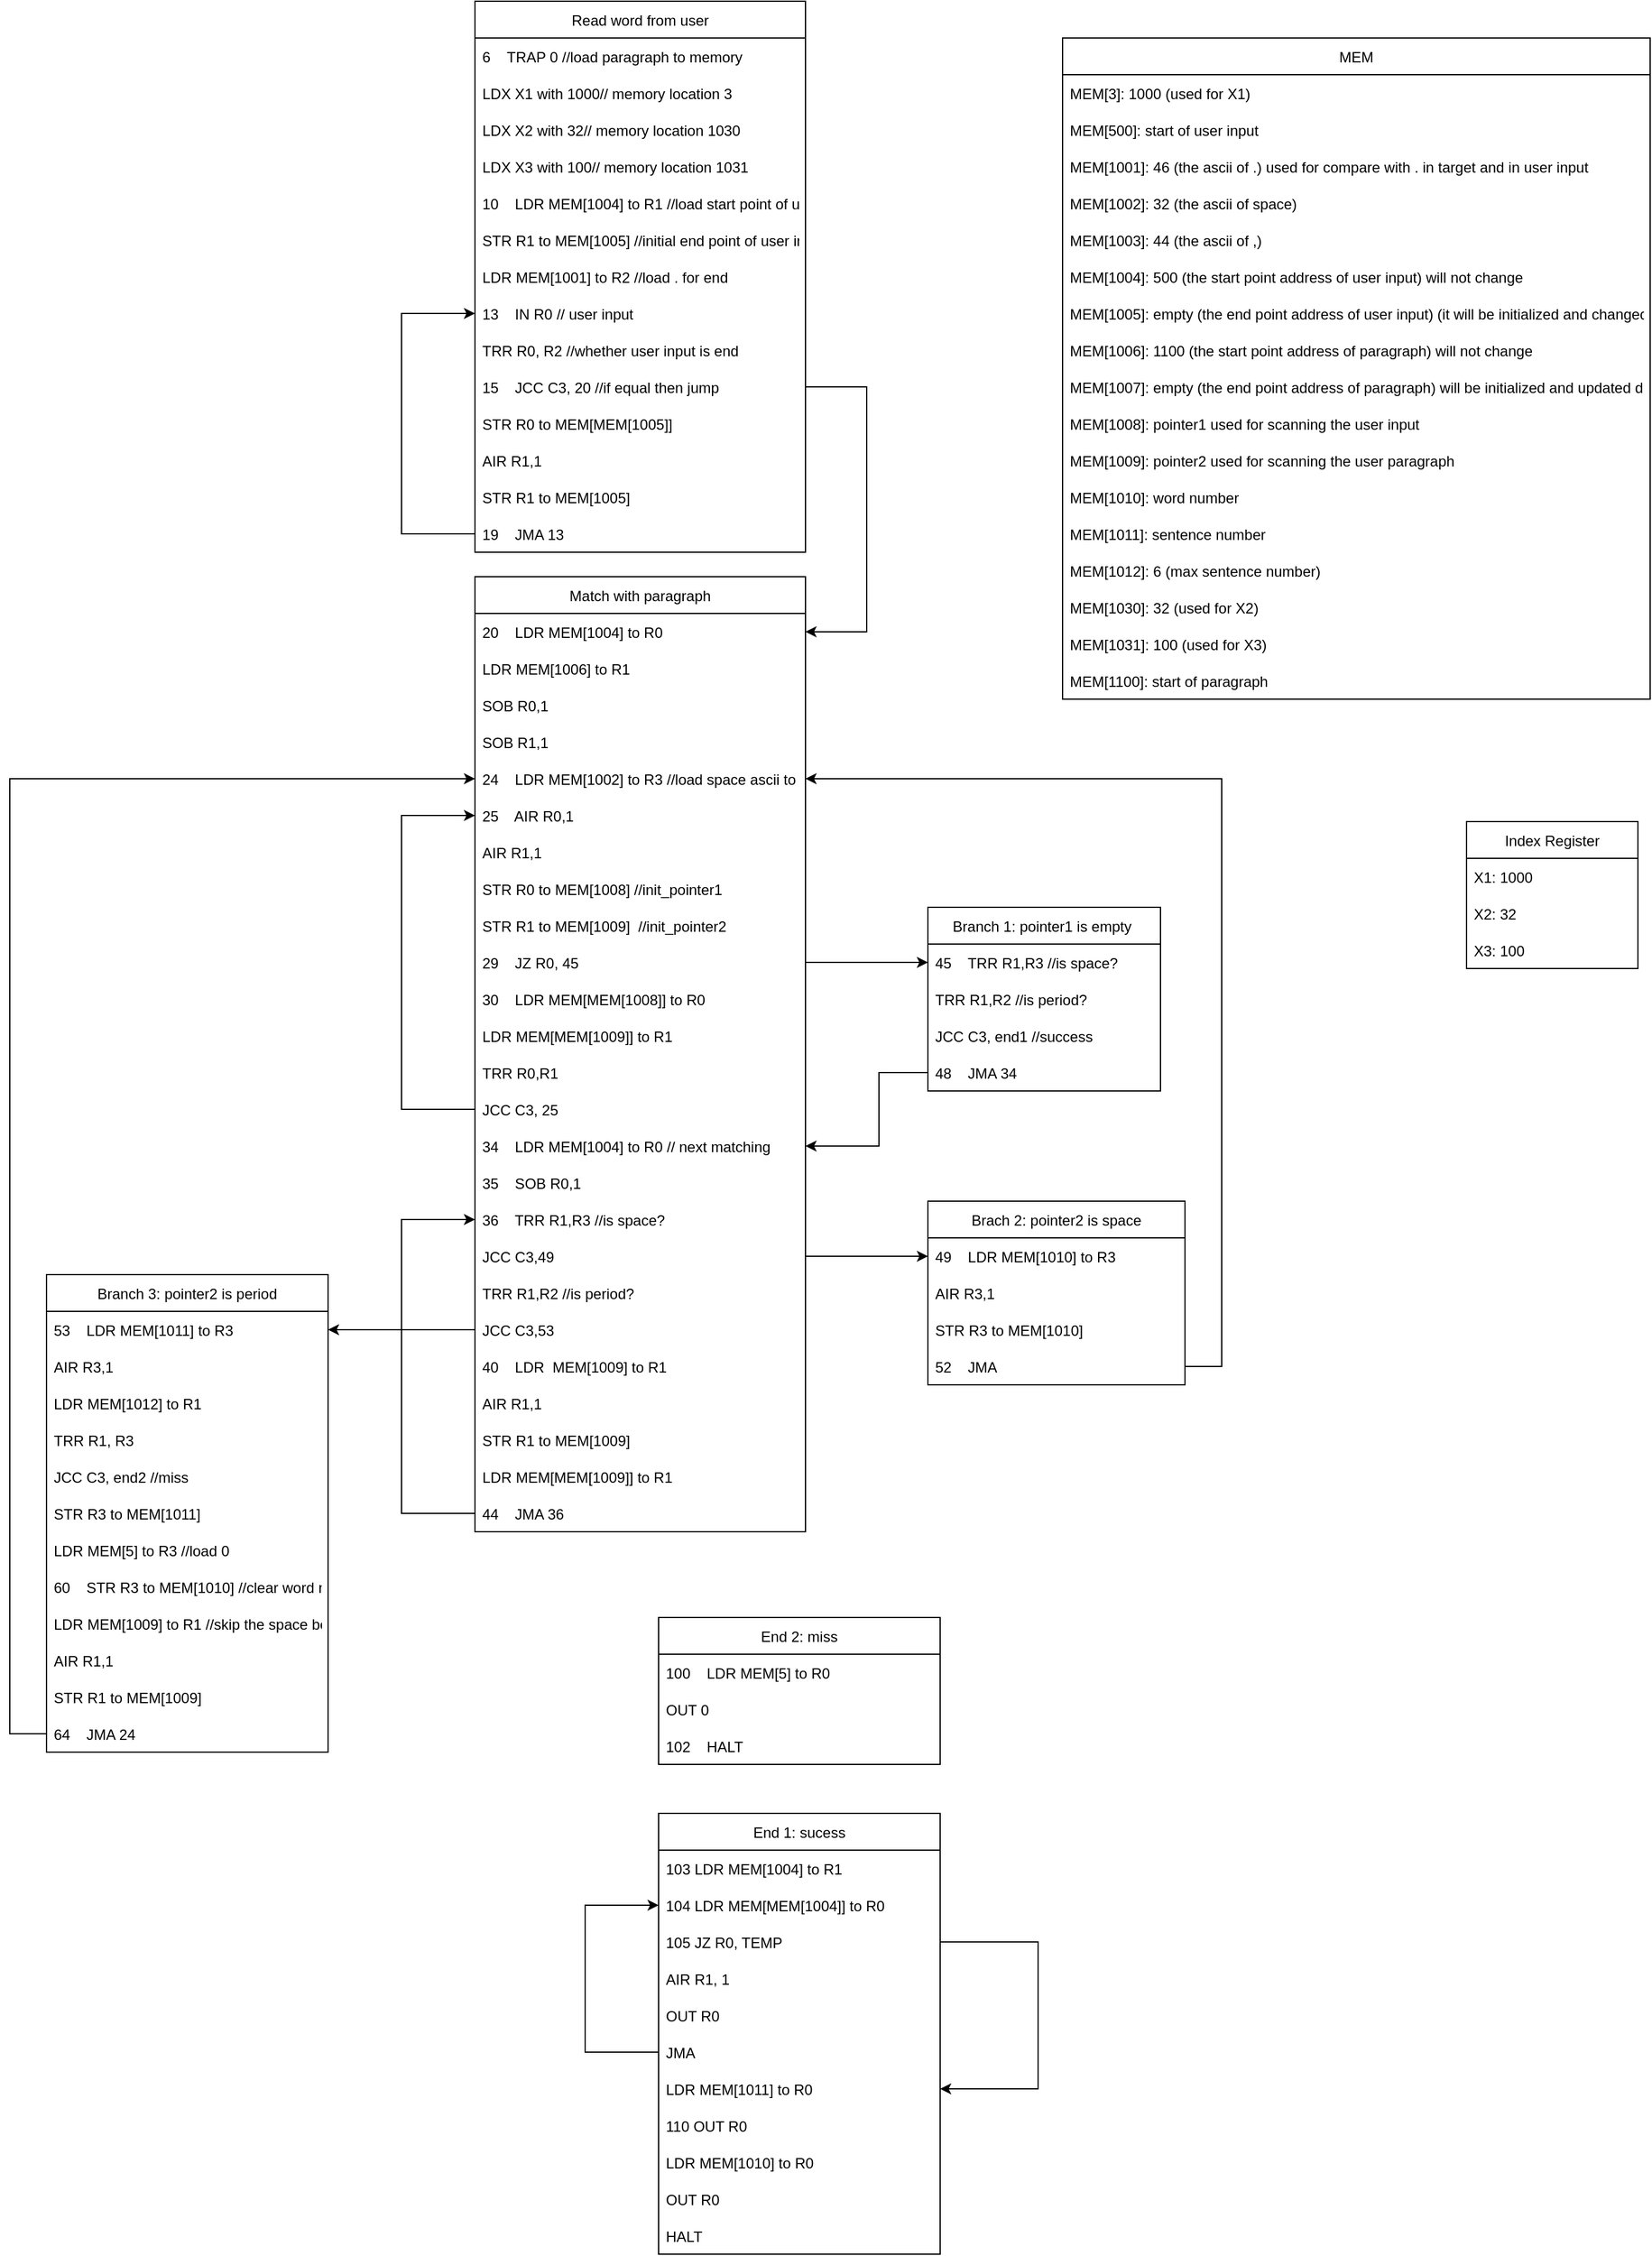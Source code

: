 <mxfile version="15.9.4" type="device"><diagram id="fcw4MNNqvF5_QkF8wBqy" name="Page-1"><mxGraphModel dx="1936" dy="727" grid="1" gridSize="10" guides="1" tooltips="1" connect="1" arrows="1" fold="1" page="1" pageScale="1" pageWidth="827" pageHeight="1169" math="0" shadow="0"><root><mxCell id="0"/><mxCell id="1" parent="0"/><mxCell id="px7CE0rQKpMUuEkHmhem-2" value="Read word from user" style="swimlane;fontStyle=0;childLayout=stackLayout;horizontal=1;startSize=30;horizontalStack=0;resizeParent=1;resizeParentMax=0;resizeLast=0;collapsible=1;marginBottom=0;" vertex="1" parent="1"><mxGeometry x="110" y="20" width="270" height="450" as="geometry"/></mxCell><mxCell id="px7CE0rQKpMUuEkHmhem-29" value="6    TRAP 0 //load paragraph to memory" style="text;strokeColor=none;fillColor=none;align=left;verticalAlign=middle;spacingLeft=4;spacingRight=4;overflow=hidden;points=[[0,0.5],[1,0.5]];portConstraint=eastwest;rotatable=0;" vertex="1" parent="px7CE0rQKpMUuEkHmhem-2"><mxGeometry y="30" width="270" height="30" as="geometry"/></mxCell><mxCell id="px7CE0rQKpMUuEkHmhem-28" value="LDX X1 with 1000// memory location 3" style="text;strokeColor=none;fillColor=none;align=left;verticalAlign=middle;spacingLeft=4;spacingRight=4;overflow=hidden;points=[[0,0.5],[1,0.5]];portConstraint=eastwest;rotatable=0;" vertex="1" parent="px7CE0rQKpMUuEkHmhem-2"><mxGeometry y="60" width="270" height="30" as="geometry"/></mxCell><mxCell id="px7CE0rQKpMUuEkHmhem-117" value="LDX X2 with 32// memory location 1030" style="text;strokeColor=none;fillColor=none;align=left;verticalAlign=middle;spacingLeft=4;spacingRight=4;overflow=hidden;points=[[0,0.5],[1,0.5]];portConstraint=eastwest;rotatable=0;" vertex="1" parent="px7CE0rQKpMUuEkHmhem-2"><mxGeometry y="90" width="270" height="30" as="geometry"/></mxCell><mxCell id="px7CE0rQKpMUuEkHmhem-118" value="LDX X3 with 100// memory location 1031" style="text;strokeColor=none;fillColor=none;align=left;verticalAlign=middle;spacingLeft=4;spacingRight=4;overflow=hidden;points=[[0,0.5],[1,0.5]];portConstraint=eastwest;rotatable=0;" vertex="1" parent="px7CE0rQKpMUuEkHmhem-2"><mxGeometry y="120" width="270" height="30" as="geometry"/></mxCell><mxCell id="px7CE0rQKpMUuEkHmhem-4" value="10    LDR MEM[1004] to R1 //load start point of user input " style="text;strokeColor=none;fillColor=none;align=left;verticalAlign=middle;spacingLeft=4;spacingRight=4;overflow=hidden;points=[[0,0.5],[1,0.5]];portConstraint=eastwest;rotatable=0;" vertex="1" parent="px7CE0rQKpMUuEkHmhem-2"><mxGeometry y="150" width="270" height="30" as="geometry"/></mxCell><mxCell id="px7CE0rQKpMUuEkHmhem-18" value="STR R1 to MEM[1005] //initial end point of user input" style="text;strokeColor=none;fillColor=none;align=left;verticalAlign=middle;spacingLeft=4;spacingRight=4;overflow=hidden;points=[[0,0.5],[1,0.5]];portConstraint=eastwest;rotatable=0;" vertex="1" parent="px7CE0rQKpMUuEkHmhem-2"><mxGeometry y="180" width="270" height="30" as="geometry"/></mxCell><mxCell id="px7CE0rQKpMUuEkHmhem-3" value="LDR MEM[1001] to R2 //load . for end" style="text;strokeColor=none;fillColor=none;align=left;verticalAlign=middle;spacingLeft=4;spacingRight=4;overflow=hidden;points=[[0,0.5],[1,0.5]];portConstraint=eastwest;rotatable=0;" vertex="1" parent="px7CE0rQKpMUuEkHmhem-2"><mxGeometry y="210" width="270" height="30" as="geometry"/></mxCell><mxCell id="px7CE0rQKpMUuEkHmhem-5" value="13    IN R0 // user input" style="text;strokeColor=none;fillColor=none;align=left;verticalAlign=middle;spacingLeft=4;spacingRight=4;overflow=hidden;points=[[0,0.5],[1,0.5]];portConstraint=eastwest;rotatable=0;" vertex="1" parent="px7CE0rQKpMUuEkHmhem-2"><mxGeometry y="240" width="270" height="30" as="geometry"/></mxCell><mxCell id="px7CE0rQKpMUuEkHmhem-14" value="TRR R0, R2 //whether user input is end" style="text;strokeColor=none;fillColor=none;align=left;verticalAlign=middle;spacingLeft=4;spacingRight=4;overflow=hidden;points=[[0,0.5],[1,0.5]];portConstraint=eastwest;rotatable=0;" vertex="1" parent="px7CE0rQKpMUuEkHmhem-2"><mxGeometry y="270" width="270" height="30" as="geometry"/></mxCell><mxCell id="px7CE0rQKpMUuEkHmhem-15" value="15    JCC C3, 20 //if equal then jump" style="text;strokeColor=none;fillColor=none;align=left;verticalAlign=middle;spacingLeft=4;spacingRight=4;overflow=hidden;points=[[0,0.5],[1,0.5]];portConstraint=eastwest;rotatable=0;" vertex="1" parent="px7CE0rQKpMUuEkHmhem-2"><mxGeometry y="300" width="270" height="30" as="geometry"/></mxCell><mxCell id="px7CE0rQKpMUuEkHmhem-17" value="STR R0 to MEM[MEM[1005]]" style="text;strokeColor=none;fillColor=none;align=left;verticalAlign=middle;spacingLeft=4;spacingRight=4;overflow=hidden;points=[[0,0.5],[1,0.5]];portConstraint=eastwest;rotatable=0;" vertex="1" parent="px7CE0rQKpMUuEkHmhem-2"><mxGeometry y="330" width="270" height="30" as="geometry"/></mxCell><mxCell id="px7CE0rQKpMUuEkHmhem-19" value="AIR R1,1" style="text;strokeColor=none;fillColor=none;align=left;verticalAlign=middle;spacingLeft=4;spacingRight=4;overflow=hidden;points=[[0,0.5],[1,0.5]];portConstraint=eastwest;rotatable=0;" vertex="1" parent="px7CE0rQKpMUuEkHmhem-2"><mxGeometry y="360" width="270" height="30" as="geometry"/></mxCell><mxCell id="px7CE0rQKpMUuEkHmhem-20" value="STR R1 to MEM[1005]" style="text;strokeColor=none;fillColor=none;align=left;verticalAlign=middle;spacingLeft=4;spacingRight=4;overflow=hidden;points=[[0,0.5],[1,0.5]];portConstraint=eastwest;rotatable=0;" vertex="1" parent="px7CE0rQKpMUuEkHmhem-2"><mxGeometry y="390" width="270" height="30" as="geometry"/></mxCell><mxCell id="px7CE0rQKpMUuEkHmhem-21" value="19    JMA 13" style="text;strokeColor=none;fillColor=none;align=left;verticalAlign=middle;spacingLeft=4;spacingRight=4;overflow=hidden;points=[[0,0.5],[1,0.5]];portConstraint=eastwest;rotatable=0;" vertex="1" parent="px7CE0rQKpMUuEkHmhem-2"><mxGeometry y="420" width="270" height="30" as="geometry"/></mxCell><mxCell id="px7CE0rQKpMUuEkHmhem-22" value="" style="endArrow=classic;html=1;rounded=0;exitX=0;exitY=0.5;exitDx=0;exitDy=0;entryX=0;entryY=0.5;entryDx=0;entryDy=0;" edge="1" parent="px7CE0rQKpMUuEkHmhem-2" source="px7CE0rQKpMUuEkHmhem-21" target="px7CE0rQKpMUuEkHmhem-5"><mxGeometry width="50" height="50" relative="1" as="geometry"><mxPoint x="190" y="180" as="sourcePoint"/><mxPoint x="-60" y="140" as="targetPoint"/><Array as="points"><mxPoint x="-60" y="435"/><mxPoint x="-60" y="255"/></Array></mxGeometry></mxCell><mxCell id="px7CE0rQKpMUuEkHmhem-7" value="MEM" style="swimlane;fontStyle=0;childLayout=stackLayout;horizontal=1;startSize=30;horizontalStack=0;resizeParent=1;resizeParentMax=0;resizeLast=0;collapsible=1;marginBottom=0;" vertex="1" parent="1"><mxGeometry x="590" y="50" width="480" height="540" as="geometry"/></mxCell><mxCell id="px7CE0rQKpMUuEkHmhem-116" value="MEM[3]: 1000 (used for X1)" style="text;strokeColor=none;fillColor=none;align=left;verticalAlign=middle;spacingLeft=4;spacingRight=4;overflow=hidden;points=[[0,0.5],[1,0.5]];portConstraint=eastwest;rotatable=0;" vertex="1" parent="px7CE0rQKpMUuEkHmhem-7"><mxGeometry y="30" width="480" height="30" as="geometry"/></mxCell><mxCell id="px7CE0rQKpMUuEkHmhem-32" value="MEM[500]: start of user input " style="text;strokeColor=none;fillColor=none;align=left;verticalAlign=middle;spacingLeft=4;spacingRight=4;overflow=hidden;points=[[0,0.5],[1,0.5]];portConstraint=eastwest;rotatable=0;" vertex="1" parent="px7CE0rQKpMUuEkHmhem-7"><mxGeometry y="60" width="480" height="30" as="geometry"/></mxCell><mxCell id="px7CE0rQKpMUuEkHmhem-8" value="MEM[1001]: 46 (the ascii of .) used for compare with . in target and in user input " style="text;strokeColor=none;fillColor=none;align=left;verticalAlign=middle;spacingLeft=4;spacingRight=4;overflow=hidden;points=[[0,0.5],[1,0.5]];portConstraint=eastwest;rotatable=0;" vertex="1" parent="px7CE0rQKpMUuEkHmhem-7"><mxGeometry y="90" width="480" height="30" as="geometry"/></mxCell><mxCell id="px7CE0rQKpMUuEkHmhem-9" value="MEM[1002]: 32 (the ascii of space) " style="text;strokeColor=none;fillColor=none;align=left;verticalAlign=middle;spacingLeft=4;spacingRight=4;overflow=hidden;points=[[0,0.5],[1,0.5]];portConstraint=eastwest;rotatable=0;" vertex="1" parent="px7CE0rQKpMUuEkHmhem-7"><mxGeometry y="120" width="480" height="30" as="geometry"/></mxCell><mxCell id="px7CE0rQKpMUuEkHmhem-10" value="MEM[1003]: 44 (the ascii of ,)" style="text;strokeColor=none;fillColor=none;align=left;verticalAlign=middle;spacingLeft=4;spacingRight=4;overflow=hidden;points=[[0,0.5],[1,0.5]];portConstraint=eastwest;rotatable=0;" vertex="1" parent="px7CE0rQKpMUuEkHmhem-7"><mxGeometry y="150" width="480" height="30" as="geometry"/></mxCell><mxCell id="px7CE0rQKpMUuEkHmhem-11" value="MEM[1004]: 500 (the start point address of user input) will not change" style="text;strokeColor=none;fillColor=none;align=left;verticalAlign=middle;spacingLeft=4;spacingRight=4;overflow=hidden;points=[[0,0.5],[1,0.5]];portConstraint=eastwest;rotatable=0;" vertex="1" parent="px7CE0rQKpMUuEkHmhem-7"><mxGeometry y="180" width="480" height="30" as="geometry"/></mxCell><mxCell id="px7CE0rQKpMUuEkHmhem-12" value="MEM[1005]: empty (the end point address of user input) (it will be initialized and changed during execution" style="text;strokeColor=none;fillColor=none;align=left;verticalAlign=middle;spacingLeft=4;spacingRight=4;overflow=hidden;points=[[0,0.5],[1,0.5]];portConstraint=eastwest;rotatable=0;" vertex="1" parent="px7CE0rQKpMUuEkHmhem-7"><mxGeometry y="210" width="480" height="30" as="geometry"/></mxCell><mxCell id="px7CE0rQKpMUuEkHmhem-30" value="MEM[1006]: 1100 (the start point address of paragraph) will not change" style="text;strokeColor=none;fillColor=none;align=left;verticalAlign=middle;spacingLeft=4;spacingRight=4;overflow=hidden;points=[[0,0.5],[1,0.5]];portConstraint=eastwest;rotatable=0;" vertex="1" parent="px7CE0rQKpMUuEkHmhem-7"><mxGeometry y="240" width="480" height="30" as="geometry"/></mxCell><mxCell id="px7CE0rQKpMUuEkHmhem-31" value="MEM[1007]: empty (the end point address of paragraph) will be initialized and updated during execution" style="text;strokeColor=none;fillColor=none;align=left;verticalAlign=middle;spacingLeft=4;spacingRight=4;overflow=hidden;points=[[0,0.5],[1,0.5]];portConstraint=eastwest;rotatable=0;" vertex="1" parent="px7CE0rQKpMUuEkHmhem-7"><mxGeometry y="270" width="480" height="30" as="geometry"/></mxCell><mxCell id="px7CE0rQKpMUuEkHmhem-35" value="MEM[1008]: pointer1 used for scanning the user input" style="text;strokeColor=none;fillColor=none;align=left;verticalAlign=middle;spacingLeft=4;spacingRight=4;overflow=hidden;points=[[0,0.5],[1,0.5]];portConstraint=eastwest;rotatable=0;" vertex="1" parent="px7CE0rQKpMUuEkHmhem-7"><mxGeometry y="300" width="480" height="30" as="geometry"/></mxCell><mxCell id="px7CE0rQKpMUuEkHmhem-36" value="MEM[1009]: pointer2 used for scanning the user paragraph" style="text;strokeColor=none;fillColor=none;align=left;verticalAlign=middle;spacingLeft=4;spacingRight=4;overflow=hidden;points=[[0,0.5],[1,0.5]];portConstraint=eastwest;rotatable=0;" vertex="1" parent="px7CE0rQKpMUuEkHmhem-7"><mxGeometry y="330" width="480" height="30" as="geometry"/></mxCell><mxCell id="px7CE0rQKpMUuEkHmhem-70" value="MEM[1010]: word number" style="text;strokeColor=none;fillColor=none;align=left;verticalAlign=middle;spacingLeft=4;spacingRight=4;overflow=hidden;points=[[0,0.5],[1,0.5]];portConstraint=eastwest;rotatable=0;" vertex="1" parent="px7CE0rQKpMUuEkHmhem-7"><mxGeometry y="360" width="480" height="30" as="geometry"/></mxCell><mxCell id="px7CE0rQKpMUuEkHmhem-71" value="MEM[1011]: sentence number" style="text;strokeColor=none;fillColor=none;align=left;verticalAlign=middle;spacingLeft=4;spacingRight=4;overflow=hidden;points=[[0,0.5],[1,0.5]];portConstraint=eastwest;rotatable=0;" vertex="1" parent="px7CE0rQKpMUuEkHmhem-7"><mxGeometry y="390" width="480" height="30" as="geometry"/></mxCell><mxCell id="px7CE0rQKpMUuEkHmhem-85" value="MEM[1012]: 6 (max sentence number)" style="text;strokeColor=none;fillColor=none;align=left;verticalAlign=middle;spacingLeft=4;spacingRight=4;overflow=hidden;points=[[0,0.5],[1,0.5]];portConstraint=eastwest;rotatable=0;" vertex="1" parent="px7CE0rQKpMUuEkHmhem-7"><mxGeometry y="420" width="480" height="30" as="geometry"/></mxCell><mxCell id="px7CE0rQKpMUuEkHmhem-114" value="MEM[1030]: 32 (used for X2)" style="text;strokeColor=none;fillColor=none;align=left;verticalAlign=middle;spacingLeft=4;spacingRight=4;overflow=hidden;points=[[0,0.5],[1,0.5]];portConstraint=eastwest;rotatable=0;" vertex="1" parent="px7CE0rQKpMUuEkHmhem-7"><mxGeometry y="450" width="480" height="30" as="geometry"/></mxCell><mxCell id="px7CE0rQKpMUuEkHmhem-33" value="MEM[1031]: 100 (used for X3)" style="text;strokeColor=none;fillColor=none;align=left;verticalAlign=middle;spacingLeft=4;spacingRight=4;overflow=hidden;points=[[0,0.5],[1,0.5]];portConstraint=eastwest;rotatable=0;" vertex="1" parent="px7CE0rQKpMUuEkHmhem-7"><mxGeometry y="480" width="480" height="30" as="geometry"/></mxCell><mxCell id="px7CE0rQKpMUuEkHmhem-115" value="MEM[1100]: start of paragraph" style="text;strokeColor=none;fillColor=none;align=left;verticalAlign=middle;spacingLeft=4;spacingRight=4;overflow=hidden;points=[[0,0.5],[1,0.5]];portConstraint=eastwest;rotatable=0;" vertex="1" parent="px7CE0rQKpMUuEkHmhem-7"><mxGeometry y="510" width="480" height="30" as="geometry"/></mxCell><mxCell id="px7CE0rQKpMUuEkHmhem-24" value="Match with paragraph" style="swimlane;fontStyle=0;childLayout=stackLayout;horizontal=1;startSize=30;horizontalStack=0;resizeParent=1;resizeParentMax=0;resizeLast=0;collapsible=1;marginBottom=0;" vertex="1" parent="1"><mxGeometry x="110" y="490" width="270" height="780" as="geometry"/></mxCell><mxCell id="px7CE0rQKpMUuEkHmhem-27" value="20    LDR MEM[1004] to R0 " style="text;strokeColor=none;fillColor=none;align=left;verticalAlign=middle;spacingLeft=4;spacingRight=4;overflow=hidden;points=[[0,0.5],[1,0.5]];portConstraint=eastwest;rotatable=0;" vertex="1" parent="px7CE0rQKpMUuEkHmhem-24"><mxGeometry y="30" width="270" height="30" as="geometry"/></mxCell><mxCell id="px7CE0rQKpMUuEkHmhem-42" value="LDR MEM[1006] to R1" style="text;strokeColor=none;fillColor=none;align=left;verticalAlign=middle;spacingLeft=4;spacingRight=4;overflow=hidden;points=[[0,0.5],[1,0.5]];portConstraint=eastwest;rotatable=0;" vertex="1" parent="px7CE0rQKpMUuEkHmhem-24"><mxGeometry y="60" width="270" height="30" as="geometry"/></mxCell><mxCell id="px7CE0rQKpMUuEkHmhem-44" value="SOB R0,1" style="text;strokeColor=none;fillColor=none;align=left;verticalAlign=middle;spacingLeft=4;spacingRight=4;overflow=hidden;points=[[0,0.5],[1,0.5]];portConstraint=eastwest;rotatable=0;" vertex="1" parent="px7CE0rQKpMUuEkHmhem-24"><mxGeometry y="90" width="270" height="30" as="geometry"/></mxCell><mxCell id="px7CE0rQKpMUuEkHmhem-45" value="SOB R1,1" style="text;strokeColor=none;fillColor=none;align=left;verticalAlign=middle;spacingLeft=4;spacingRight=4;overflow=hidden;points=[[0,0.5],[1,0.5]];portConstraint=eastwest;rotatable=0;" vertex="1" parent="px7CE0rQKpMUuEkHmhem-24"><mxGeometry y="120" width="270" height="30" as="geometry"/></mxCell><mxCell id="px7CE0rQKpMUuEkHmhem-26" value="24    LDR MEM[1002] to R3 //load space ascii to count word" style="text;strokeColor=none;fillColor=none;align=left;verticalAlign=middle;spacingLeft=4;spacingRight=4;overflow=hidden;points=[[0,0.5],[1,0.5]];portConstraint=eastwest;rotatable=0;" vertex="1" parent="px7CE0rQKpMUuEkHmhem-24"><mxGeometry y="150" width="270" height="30" as="geometry"/></mxCell><mxCell id="px7CE0rQKpMUuEkHmhem-48" value="25    AIR R0,1" style="text;strokeColor=none;fillColor=none;align=left;verticalAlign=middle;spacingLeft=4;spacingRight=4;overflow=hidden;points=[[0,0.5],[1,0.5]];portConstraint=eastwest;rotatable=0;" vertex="1" parent="px7CE0rQKpMUuEkHmhem-24"><mxGeometry y="180" width="270" height="30" as="geometry"/></mxCell><mxCell id="px7CE0rQKpMUuEkHmhem-49" value="AIR R1,1" style="text;strokeColor=none;fillColor=none;align=left;verticalAlign=middle;spacingLeft=4;spacingRight=4;overflow=hidden;points=[[0,0.5],[1,0.5]];portConstraint=eastwest;rotatable=0;" vertex="1" parent="px7CE0rQKpMUuEkHmhem-24"><mxGeometry y="210" width="270" height="30" as="geometry"/></mxCell><mxCell id="px7CE0rQKpMUuEkHmhem-41" value="STR R0 to MEM[1008] //init_pointer1" style="text;strokeColor=none;fillColor=none;align=left;verticalAlign=middle;spacingLeft=4;spacingRight=4;overflow=hidden;points=[[0,0.5],[1,0.5]];portConstraint=eastwest;rotatable=0;" vertex="1" parent="px7CE0rQKpMUuEkHmhem-24"><mxGeometry y="240" width="270" height="30" as="geometry"/></mxCell><mxCell id="px7CE0rQKpMUuEkHmhem-43" value="STR R1 to MEM[1009]  //init_pointer2" style="text;strokeColor=none;fillColor=none;align=left;verticalAlign=middle;spacingLeft=4;spacingRight=4;overflow=hidden;points=[[0,0.5],[1,0.5]];portConstraint=eastwest;rotatable=0;" vertex="1" parent="px7CE0rQKpMUuEkHmhem-24"><mxGeometry y="270" width="270" height="30" as="geometry"/></mxCell><mxCell id="px7CE0rQKpMUuEkHmhem-67" value="29    JZ R0, 45" style="text;strokeColor=none;fillColor=none;align=left;verticalAlign=middle;spacingLeft=4;spacingRight=4;overflow=hidden;points=[[0,0.5],[1,0.5]];portConstraint=eastwest;rotatable=0;" vertex="1" parent="px7CE0rQKpMUuEkHmhem-24"><mxGeometry y="300" width="270" height="30" as="geometry"/></mxCell><mxCell id="px7CE0rQKpMUuEkHmhem-50" value="30    LDR MEM[MEM[1008]] to R0" style="text;strokeColor=none;fillColor=none;align=left;verticalAlign=middle;spacingLeft=4;spacingRight=4;overflow=hidden;points=[[0,0.5],[1,0.5]];portConstraint=eastwest;rotatable=0;" vertex="1" parent="px7CE0rQKpMUuEkHmhem-24"><mxGeometry y="330" width="270" height="30" as="geometry"/></mxCell><mxCell id="px7CE0rQKpMUuEkHmhem-51" value="LDR MEM[MEM[1009]] to R1" style="text;strokeColor=none;fillColor=none;align=left;verticalAlign=middle;spacingLeft=4;spacingRight=4;overflow=hidden;points=[[0,0.5],[1,0.5]];portConstraint=eastwest;rotatable=0;" vertex="1" parent="px7CE0rQKpMUuEkHmhem-24"><mxGeometry y="360" width="270" height="30" as="geometry"/></mxCell><mxCell id="px7CE0rQKpMUuEkHmhem-52" value="TRR R0,R1" style="text;strokeColor=none;fillColor=none;align=left;verticalAlign=middle;spacingLeft=4;spacingRight=4;overflow=hidden;points=[[0,0.5],[1,0.5]];portConstraint=eastwest;rotatable=0;" vertex="1" parent="px7CE0rQKpMUuEkHmhem-24"><mxGeometry y="390" width="270" height="30" as="geometry"/></mxCell><mxCell id="px7CE0rQKpMUuEkHmhem-53" value="JCC C3, 25" style="text;strokeColor=none;fillColor=none;align=left;verticalAlign=middle;spacingLeft=4;spacingRight=4;overflow=hidden;points=[[0,0.5],[1,0.5]];portConstraint=eastwest;rotatable=0;" vertex="1" parent="px7CE0rQKpMUuEkHmhem-24"><mxGeometry y="420" width="270" height="30" as="geometry"/></mxCell><mxCell id="px7CE0rQKpMUuEkHmhem-54" value="" style="endArrow=classic;html=1;rounded=0;exitX=0;exitY=0.5;exitDx=0;exitDy=0;entryX=0;entryY=0.5;entryDx=0;entryDy=0;" edge="1" parent="px7CE0rQKpMUuEkHmhem-24" source="px7CE0rQKpMUuEkHmhem-53" target="px7CE0rQKpMUuEkHmhem-48"><mxGeometry width="50" height="50" relative="1" as="geometry"><mxPoint x="100" y="470" as="sourcePoint"/><mxPoint x="150" y="420" as="targetPoint"/><Array as="points"><mxPoint x="-60" y="435"/><mxPoint x="-60" y="225"/><mxPoint x="-60" y="195"/></Array></mxGeometry></mxCell><mxCell id="px7CE0rQKpMUuEkHmhem-55" value="34    LDR MEM[1004] to R0 // next matching" style="text;strokeColor=none;fillColor=none;align=left;verticalAlign=middle;spacingLeft=4;spacingRight=4;overflow=hidden;points=[[0,0.5],[1,0.5]];portConstraint=eastwest;rotatable=0;" vertex="1" parent="px7CE0rQKpMUuEkHmhem-24"><mxGeometry y="450" width="270" height="30" as="geometry"/></mxCell><mxCell id="px7CE0rQKpMUuEkHmhem-56" value="35    SOB R0,1" style="text;strokeColor=none;fillColor=none;align=left;verticalAlign=middle;spacingLeft=4;spacingRight=4;overflow=hidden;points=[[0,0.5],[1,0.5]];portConstraint=eastwest;rotatable=0;" vertex="1" parent="px7CE0rQKpMUuEkHmhem-24"><mxGeometry y="480" width="270" height="30" as="geometry"/></mxCell><mxCell id="px7CE0rQKpMUuEkHmhem-57" value="36    TRR R1,R3 //is space?" style="text;strokeColor=none;fillColor=none;align=left;verticalAlign=middle;spacingLeft=4;spacingRight=4;overflow=hidden;points=[[0,0.5],[1,0.5]];portConstraint=eastwest;rotatable=0;" vertex="1" parent="px7CE0rQKpMUuEkHmhem-24"><mxGeometry y="510" width="270" height="30" as="geometry"/></mxCell><mxCell id="px7CE0rQKpMUuEkHmhem-58" value="JCC C3,49" style="text;strokeColor=none;fillColor=none;align=left;verticalAlign=middle;spacingLeft=4;spacingRight=4;overflow=hidden;points=[[0,0.5],[1,0.5]];portConstraint=eastwest;rotatable=0;" vertex="1" parent="px7CE0rQKpMUuEkHmhem-24"><mxGeometry y="540" width="270" height="30" as="geometry"/></mxCell><mxCell id="px7CE0rQKpMUuEkHmhem-59" value="TRR R1,R2 //is period?" style="text;strokeColor=none;fillColor=none;align=left;verticalAlign=middle;spacingLeft=4;spacingRight=4;overflow=hidden;points=[[0,0.5],[1,0.5]];portConstraint=eastwest;rotatable=0;" vertex="1" parent="px7CE0rQKpMUuEkHmhem-24"><mxGeometry y="570" width="270" height="30" as="geometry"/></mxCell><mxCell id="px7CE0rQKpMUuEkHmhem-60" value="JCC C3,53" style="text;strokeColor=none;fillColor=none;align=left;verticalAlign=middle;spacingLeft=4;spacingRight=4;overflow=hidden;points=[[0,0.5],[1,0.5]];portConstraint=eastwest;rotatable=0;" vertex="1" parent="px7CE0rQKpMUuEkHmhem-24"><mxGeometry y="600" width="270" height="30" as="geometry"/></mxCell><mxCell id="px7CE0rQKpMUuEkHmhem-61" value="40    LDR  MEM[1009] to R1" style="text;strokeColor=none;fillColor=none;align=left;verticalAlign=middle;spacingLeft=4;spacingRight=4;overflow=hidden;points=[[0,0.5],[1,0.5]];portConstraint=eastwest;rotatable=0;" vertex="1" parent="px7CE0rQKpMUuEkHmhem-24"><mxGeometry y="630" width="270" height="30" as="geometry"/></mxCell><mxCell id="px7CE0rQKpMUuEkHmhem-62" value="AIR R1,1" style="text;strokeColor=none;fillColor=none;align=left;verticalAlign=middle;spacingLeft=4;spacingRight=4;overflow=hidden;points=[[0,0.5],[1,0.5]];portConstraint=eastwest;rotatable=0;" vertex="1" parent="px7CE0rQKpMUuEkHmhem-24"><mxGeometry y="660" width="270" height="30" as="geometry"/></mxCell><mxCell id="px7CE0rQKpMUuEkHmhem-63" value="STR R1 to MEM[1009]" style="text;strokeColor=none;fillColor=none;align=left;verticalAlign=middle;spacingLeft=4;spacingRight=4;overflow=hidden;points=[[0,0.5],[1,0.5]];portConstraint=eastwest;rotatable=0;" vertex="1" parent="px7CE0rQKpMUuEkHmhem-24"><mxGeometry y="690" width="270" height="30" as="geometry"/></mxCell><mxCell id="px7CE0rQKpMUuEkHmhem-64" value="LDR MEM[MEM[1009]] to R1" style="text;strokeColor=none;fillColor=none;align=left;verticalAlign=middle;spacingLeft=4;spacingRight=4;overflow=hidden;points=[[0,0.5],[1,0.5]];portConstraint=eastwest;rotatable=0;" vertex="1" parent="px7CE0rQKpMUuEkHmhem-24"><mxGeometry y="720" width="270" height="30" as="geometry"/></mxCell><mxCell id="px7CE0rQKpMUuEkHmhem-65" value="44    JMA 36" style="text;strokeColor=none;fillColor=none;align=left;verticalAlign=middle;spacingLeft=4;spacingRight=4;overflow=hidden;points=[[0,0.5],[1,0.5]];portConstraint=eastwest;rotatable=0;" vertex="1" parent="px7CE0rQKpMUuEkHmhem-24"><mxGeometry y="750" width="270" height="30" as="geometry"/></mxCell><mxCell id="px7CE0rQKpMUuEkHmhem-66" value="" style="endArrow=classic;html=1;rounded=0;exitX=0;exitY=0.5;exitDx=0;exitDy=0;entryX=0;entryY=0.5;entryDx=0;entryDy=0;" edge="1" parent="px7CE0rQKpMUuEkHmhem-24" source="px7CE0rQKpMUuEkHmhem-65" target="px7CE0rQKpMUuEkHmhem-57"><mxGeometry width="50" height="50" relative="1" as="geometry"><mxPoint x="100" y="740" as="sourcePoint"/><mxPoint x="150" y="690" as="targetPoint"/><Array as="points"><mxPoint x="-60" y="765"/><mxPoint x="-60" y="555"/><mxPoint x="-60" y="525"/></Array></mxGeometry></mxCell><mxCell id="px7CE0rQKpMUuEkHmhem-34" value="" style="endArrow=classic;html=1;rounded=0;exitX=1;exitY=0.5;exitDx=0;exitDy=0;entryX=1;entryY=0.5;entryDx=0;entryDy=0;" edge="1" parent="1" source="px7CE0rQKpMUuEkHmhem-15"><mxGeometry width="50" height="50" relative="1" as="geometry"><mxPoint x="350" y="520" as="sourcePoint"/><mxPoint x="380" y="535" as="targetPoint"/><Array as="points"><mxPoint x="430" y="335"/><mxPoint x="430" y="535"/></Array></mxGeometry></mxCell><mxCell id="px7CE0rQKpMUuEkHmhem-37" value="Branch 1: pointer1 is empty " style="swimlane;fontStyle=0;childLayout=stackLayout;horizontal=1;startSize=30;horizontalStack=0;resizeParent=1;resizeParentMax=0;resizeLast=0;collapsible=1;marginBottom=0;" vertex="1" parent="1"><mxGeometry x="480" y="760" width="190" height="150" as="geometry"/></mxCell><mxCell id="px7CE0rQKpMUuEkHmhem-38" value="45    TRR R1,R3 //is space?" style="text;strokeColor=none;fillColor=none;align=left;verticalAlign=middle;spacingLeft=4;spacingRight=4;overflow=hidden;points=[[0,0.5],[1,0.5]];portConstraint=eastwest;rotatable=0;" vertex="1" parent="px7CE0rQKpMUuEkHmhem-37"><mxGeometry y="30" width="190" height="30" as="geometry"/></mxCell><mxCell id="px7CE0rQKpMUuEkHmhem-40" value="TRR R1,R2 //is period?" style="text;strokeColor=none;fillColor=none;align=left;verticalAlign=middle;spacingLeft=4;spacingRight=4;overflow=hidden;points=[[0,0.5],[1,0.5]];portConstraint=eastwest;rotatable=0;" vertex="1" parent="px7CE0rQKpMUuEkHmhem-37"><mxGeometry y="60" width="190" height="30" as="geometry"/></mxCell><mxCell id="px7CE0rQKpMUuEkHmhem-39" value="JCC C3, end1 //success" style="text;strokeColor=none;fillColor=none;align=left;verticalAlign=middle;spacingLeft=4;spacingRight=4;overflow=hidden;points=[[0,0.5],[1,0.5]];portConstraint=eastwest;rotatable=0;" vertex="1" parent="px7CE0rQKpMUuEkHmhem-37"><mxGeometry y="90" width="190" height="30" as="geometry"/></mxCell><mxCell id="px7CE0rQKpMUuEkHmhem-69" value="48    JMA 34" style="text;strokeColor=none;fillColor=none;align=left;verticalAlign=middle;spacingLeft=4;spacingRight=4;overflow=hidden;points=[[0,0.5],[1,0.5]];portConstraint=eastwest;rotatable=0;" vertex="1" parent="px7CE0rQKpMUuEkHmhem-37"><mxGeometry y="120" width="190" height="30" as="geometry"/></mxCell><mxCell id="px7CE0rQKpMUuEkHmhem-68" value="" style="endArrow=classic;html=1;rounded=0;exitX=1;exitY=0.5;exitDx=0;exitDy=0;entryX=0;entryY=0.5;entryDx=0;entryDy=0;" edge="1" parent="1" source="px7CE0rQKpMUuEkHmhem-67" target="px7CE0rQKpMUuEkHmhem-38"><mxGeometry width="50" height="50" relative="1" as="geometry"><mxPoint x="210" y="940" as="sourcePoint"/><mxPoint x="260" y="890" as="targetPoint"/></mxGeometry></mxCell><mxCell id="px7CE0rQKpMUuEkHmhem-72" value="" style="endArrow=classic;html=1;rounded=0;exitX=0;exitY=0.5;exitDx=0;exitDy=0;entryX=1;entryY=0.5;entryDx=0;entryDy=0;" edge="1" parent="1" source="px7CE0rQKpMUuEkHmhem-69" target="px7CE0rQKpMUuEkHmhem-55"><mxGeometry width="50" height="50" relative="1" as="geometry"><mxPoint x="360" y="1040" as="sourcePoint"/><mxPoint x="410" y="990" as="targetPoint"/><Array as="points"><mxPoint x="440" y="895"/><mxPoint x="440" y="955"/></Array></mxGeometry></mxCell><mxCell id="px7CE0rQKpMUuEkHmhem-73" value="Brach 2: pointer2 is space" style="swimlane;fontStyle=0;childLayout=stackLayout;horizontal=1;startSize=30;horizontalStack=0;resizeParent=1;resizeParentMax=0;resizeLast=0;collapsible=1;marginBottom=0;" vertex="1" parent="1"><mxGeometry x="480" y="1000" width="210" height="150" as="geometry"/></mxCell><mxCell id="px7CE0rQKpMUuEkHmhem-74" value="49    LDR MEM[1010] to R3" style="text;strokeColor=none;fillColor=none;align=left;verticalAlign=middle;spacingLeft=4;spacingRight=4;overflow=hidden;points=[[0,0.5],[1,0.5]];portConstraint=eastwest;rotatable=0;" vertex="1" parent="px7CE0rQKpMUuEkHmhem-73"><mxGeometry y="30" width="210" height="30" as="geometry"/></mxCell><mxCell id="px7CE0rQKpMUuEkHmhem-75" value="AIR R3,1" style="text;strokeColor=none;fillColor=none;align=left;verticalAlign=middle;spacingLeft=4;spacingRight=4;overflow=hidden;points=[[0,0.5],[1,0.5]];portConstraint=eastwest;rotatable=0;" vertex="1" parent="px7CE0rQKpMUuEkHmhem-73"><mxGeometry y="60" width="210" height="30" as="geometry"/></mxCell><mxCell id="px7CE0rQKpMUuEkHmhem-76" value="STR R3 to MEM[1010]" style="text;strokeColor=none;fillColor=none;align=left;verticalAlign=middle;spacingLeft=4;spacingRight=4;overflow=hidden;points=[[0,0.5],[1,0.5]];portConstraint=eastwest;rotatable=0;" vertex="1" parent="px7CE0rQKpMUuEkHmhem-73"><mxGeometry y="90" width="210" height="30" as="geometry"/></mxCell><mxCell id="px7CE0rQKpMUuEkHmhem-78" value="52    JMA" style="text;strokeColor=none;fillColor=none;align=left;verticalAlign=middle;spacingLeft=4;spacingRight=4;overflow=hidden;points=[[0,0.5],[1,0.5]];portConstraint=eastwest;rotatable=0;" vertex="1" parent="px7CE0rQKpMUuEkHmhem-73"><mxGeometry y="120" width="210" height="30" as="geometry"/></mxCell><mxCell id="px7CE0rQKpMUuEkHmhem-77" value="" style="endArrow=classic;html=1;rounded=0;exitX=1;exitY=0.5;exitDx=0;exitDy=0;entryX=0;entryY=0.5;entryDx=0;entryDy=0;" edge="1" parent="1" source="px7CE0rQKpMUuEkHmhem-58" target="px7CE0rQKpMUuEkHmhem-74"><mxGeometry width="50" height="50" relative="1" as="geometry"><mxPoint x="360" y="1140" as="sourcePoint"/><mxPoint x="410" y="1090" as="targetPoint"/></mxGeometry></mxCell><mxCell id="px7CE0rQKpMUuEkHmhem-79" value="" style="endArrow=classic;html=1;rounded=0;exitX=1;exitY=0.5;exitDx=0;exitDy=0;entryX=1;entryY=0.5;entryDx=0;entryDy=0;" edge="1" parent="1" source="px7CE0rQKpMUuEkHmhem-78" target="px7CE0rQKpMUuEkHmhem-26"><mxGeometry width="50" height="50" relative="1" as="geometry"><mxPoint x="360" y="940" as="sourcePoint"/><mxPoint x="410" y="890" as="targetPoint"/><Array as="points"><mxPoint x="720" y="1135"/><mxPoint x="720" y="655"/></Array></mxGeometry></mxCell><mxCell id="px7CE0rQKpMUuEkHmhem-80" value="Branch 3: pointer2 is period" style="swimlane;fontStyle=0;childLayout=stackLayout;horizontal=1;startSize=30;horizontalStack=0;resizeParent=1;resizeParentMax=0;resizeLast=0;collapsible=1;marginBottom=0;" vertex="1" parent="1"><mxGeometry x="-240" y="1060" width="230" height="390" as="geometry"/></mxCell><mxCell id="px7CE0rQKpMUuEkHmhem-82" value="53    LDR MEM[1011] to R3" style="text;strokeColor=none;fillColor=none;align=left;verticalAlign=middle;spacingLeft=4;spacingRight=4;overflow=hidden;points=[[0,0.5],[1,0.5]];portConstraint=eastwest;rotatable=0;" vertex="1" parent="px7CE0rQKpMUuEkHmhem-80"><mxGeometry y="30" width="230" height="30" as="geometry"/></mxCell><mxCell id="px7CE0rQKpMUuEkHmhem-87" value="AIR R3,1" style="text;strokeColor=none;fillColor=none;align=left;verticalAlign=middle;spacingLeft=4;spacingRight=4;overflow=hidden;points=[[0,0.5],[1,0.5]];portConstraint=eastwest;rotatable=0;" vertex="1" parent="px7CE0rQKpMUuEkHmhem-80"><mxGeometry y="60" width="230" height="30" as="geometry"/></mxCell><mxCell id="px7CE0rQKpMUuEkHmhem-86" value="LDR MEM[1012] to R1" style="text;strokeColor=none;fillColor=none;align=left;verticalAlign=middle;spacingLeft=4;spacingRight=4;overflow=hidden;points=[[0,0.5],[1,0.5]];portConstraint=eastwest;rotatable=0;" vertex="1" parent="px7CE0rQKpMUuEkHmhem-80"><mxGeometry y="90" width="230" height="30" as="geometry"/></mxCell><mxCell id="px7CE0rQKpMUuEkHmhem-88" value="TRR R1, R3" style="text;strokeColor=none;fillColor=none;align=left;verticalAlign=middle;spacingLeft=4;spacingRight=4;overflow=hidden;points=[[0,0.5],[1,0.5]];portConstraint=eastwest;rotatable=0;" vertex="1" parent="px7CE0rQKpMUuEkHmhem-80"><mxGeometry y="120" width="230" height="30" as="geometry"/></mxCell><mxCell id="px7CE0rQKpMUuEkHmhem-89" value="JCC C3, end2 //miss" style="text;strokeColor=none;fillColor=none;align=left;verticalAlign=middle;spacingLeft=4;spacingRight=4;overflow=hidden;points=[[0,0.5],[1,0.5]];portConstraint=eastwest;rotatable=0;" vertex="1" parent="px7CE0rQKpMUuEkHmhem-80"><mxGeometry y="150" width="230" height="30" as="geometry"/></mxCell><mxCell id="px7CE0rQKpMUuEkHmhem-90" value="STR R3 to MEM[1011]" style="text;strokeColor=none;fillColor=none;align=left;verticalAlign=middle;spacingLeft=4;spacingRight=4;overflow=hidden;points=[[0,0.5],[1,0.5]];portConstraint=eastwest;rotatable=0;" vertex="1" parent="px7CE0rQKpMUuEkHmhem-80"><mxGeometry y="180" width="230" height="30" as="geometry"/></mxCell><mxCell id="px7CE0rQKpMUuEkHmhem-91" value="LDR MEM[5] to R3 //load 0" style="text;strokeColor=none;fillColor=none;align=left;verticalAlign=middle;spacingLeft=4;spacingRight=4;overflow=hidden;points=[[0,0.5],[1,0.5]];portConstraint=eastwest;rotatable=0;" vertex="1" parent="px7CE0rQKpMUuEkHmhem-80"><mxGeometry y="210" width="230" height="30" as="geometry"/></mxCell><mxCell id="px7CE0rQKpMUuEkHmhem-92" value="60    STR R3 to MEM[1010] //clear word num" style="text;strokeColor=none;fillColor=none;align=left;verticalAlign=middle;spacingLeft=4;spacingRight=4;overflow=hidden;points=[[0,0.5],[1,0.5]];portConstraint=eastwest;rotatable=0;" vertex="1" parent="px7CE0rQKpMUuEkHmhem-80"><mxGeometry y="240" width="230" height="30" as="geometry"/></mxCell><mxCell id="px7CE0rQKpMUuEkHmhem-93" value="LDR MEM[1009] to R1 //skip the space behind period" style="text;strokeColor=none;fillColor=none;align=left;verticalAlign=middle;spacingLeft=4;spacingRight=4;overflow=hidden;points=[[0,0.5],[1,0.5]];portConstraint=eastwest;rotatable=0;" vertex="1" parent="px7CE0rQKpMUuEkHmhem-80"><mxGeometry y="270" width="230" height="30" as="geometry"/></mxCell><mxCell id="px7CE0rQKpMUuEkHmhem-94" value="AIR R1,1" style="text;strokeColor=none;fillColor=none;align=left;verticalAlign=middle;spacingLeft=4;spacingRight=4;overflow=hidden;points=[[0,0.5],[1,0.5]];portConstraint=eastwest;rotatable=0;" vertex="1" parent="px7CE0rQKpMUuEkHmhem-80"><mxGeometry y="300" width="230" height="30" as="geometry"/></mxCell><mxCell id="px7CE0rQKpMUuEkHmhem-95" value="STR R1 to MEM[1009]" style="text;strokeColor=none;fillColor=none;align=left;verticalAlign=middle;spacingLeft=4;spacingRight=4;overflow=hidden;points=[[0,0.5],[1,0.5]];portConstraint=eastwest;rotatable=0;" vertex="1" parent="px7CE0rQKpMUuEkHmhem-80"><mxGeometry y="330" width="230" height="30" as="geometry"/></mxCell><mxCell id="px7CE0rQKpMUuEkHmhem-96" value="64    JMA 24" style="text;strokeColor=none;fillColor=none;align=left;verticalAlign=middle;spacingLeft=4;spacingRight=4;overflow=hidden;points=[[0,0.5],[1,0.5]];portConstraint=eastwest;rotatable=0;" vertex="1" parent="px7CE0rQKpMUuEkHmhem-80"><mxGeometry y="360" width="230" height="30" as="geometry"/></mxCell><mxCell id="px7CE0rQKpMUuEkHmhem-84" value="" style="endArrow=classic;html=1;rounded=0;exitX=0;exitY=0.5;exitDx=0;exitDy=0;entryX=1;entryY=0.5;entryDx=0;entryDy=0;" edge="1" parent="1" source="px7CE0rQKpMUuEkHmhem-60" target="px7CE0rQKpMUuEkHmhem-82"><mxGeometry width="50" height="50" relative="1" as="geometry"><mxPoint x="120" y="1140" as="sourcePoint"/><mxPoint x="-10" y="1135" as="targetPoint"/></mxGeometry></mxCell><mxCell id="px7CE0rQKpMUuEkHmhem-97" value="" style="endArrow=classic;html=1;rounded=0;exitX=0;exitY=0.5;exitDx=0;exitDy=0;entryX=0;entryY=0.5;entryDx=0;entryDy=0;" edge="1" parent="1" source="px7CE0rQKpMUuEkHmhem-96" target="px7CE0rQKpMUuEkHmhem-26"><mxGeometry width="50" height="50" relative="1" as="geometry"><mxPoint x="-30" y="1280" as="sourcePoint"/><mxPoint x="20" y="1230" as="targetPoint"/><Array as="points"><mxPoint x="-270" y="1435"/><mxPoint x="-270" y="685"/><mxPoint x="-270" y="655"/></Array></mxGeometry></mxCell><mxCell id="px7CE0rQKpMUuEkHmhem-102" value="End 1: sucess" style="swimlane;fontStyle=0;childLayout=stackLayout;horizontal=1;startSize=30;horizontalStack=0;resizeParent=1;resizeParentMax=0;resizeLast=0;collapsible=1;marginBottom=0;" vertex="1" parent="1"><mxGeometry x="260" y="1500" width="230" height="360" as="geometry"/></mxCell><mxCell id="px7CE0rQKpMUuEkHmhem-103" value="103 LDR MEM[1004] to R1" style="text;strokeColor=none;fillColor=none;align=left;verticalAlign=middle;spacingLeft=4;spacingRight=4;overflow=hidden;points=[[0,0.5],[1,0.5]];portConstraint=eastwest;rotatable=0;" vertex="1" parent="px7CE0rQKpMUuEkHmhem-102"><mxGeometry y="30" width="230" height="30" as="geometry"/></mxCell><mxCell id="px7CE0rQKpMUuEkHmhem-104" value="104 LDR MEM[MEM[1004]] to R0" style="text;strokeColor=none;fillColor=none;align=left;verticalAlign=middle;spacingLeft=4;spacingRight=4;overflow=hidden;points=[[0,0.5],[1,0.5]];portConstraint=eastwest;rotatable=0;" vertex="1" parent="px7CE0rQKpMUuEkHmhem-102"><mxGeometry y="60" width="230" height="30" as="geometry"/></mxCell><mxCell id="px7CE0rQKpMUuEkHmhem-122" value="105 JZ R0, TEMP" style="text;strokeColor=none;fillColor=none;align=left;verticalAlign=middle;spacingLeft=4;spacingRight=4;overflow=hidden;points=[[0,0.5],[1,0.5]];portConstraint=eastwest;rotatable=0;" vertex="1" parent="px7CE0rQKpMUuEkHmhem-102"><mxGeometry y="90" width="230" height="30" as="geometry"/></mxCell><mxCell id="px7CE0rQKpMUuEkHmhem-119" value="AIR R1, 1" style="text;strokeColor=none;fillColor=none;align=left;verticalAlign=middle;spacingLeft=4;spacingRight=4;overflow=hidden;points=[[0,0.5],[1,0.5]];portConstraint=eastwest;rotatable=0;" vertex="1" parent="px7CE0rQKpMUuEkHmhem-102"><mxGeometry y="120" width="230" height="30" as="geometry"/></mxCell><mxCell id="px7CE0rQKpMUuEkHmhem-105" value="OUT R0" style="text;strokeColor=none;fillColor=none;align=left;verticalAlign=middle;spacingLeft=4;spacingRight=4;overflow=hidden;points=[[0,0.5],[1,0.5]];portConstraint=eastwest;rotatable=0;" vertex="1" parent="px7CE0rQKpMUuEkHmhem-102"><mxGeometry y="150" width="230" height="30" as="geometry"/></mxCell><mxCell id="px7CE0rQKpMUuEkHmhem-123" value="JMA" style="text;strokeColor=none;fillColor=none;align=left;verticalAlign=middle;spacingLeft=4;spacingRight=4;overflow=hidden;points=[[0,0.5],[1,0.5]];portConstraint=eastwest;rotatable=0;" vertex="1" parent="px7CE0rQKpMUuEkHmhem-102"><mxGeometry y="180" width="230" height="30" as="geometry"/></mxCell><mxCell id="px7CE0rQKpMUuEkHmhem-124" value="" style="endArrow=classic;html=1;rounded=0;exitX=0;exitY=0.5;exitDx=0;exitDy=0;entryX=0;entryY=0.5;entryDx=0;entryDy=0;" edge="1" parent="px7CE0rQKpMUuEkHmhem-102" source="px7CE0rQKpMUuEkHmhem-123" target="px7CE0rQKpMUuEkHmhem-104"><mxGeometry width="50" height="50" relative="1" as="geometry"><mxPoint x="-70" y="250" as="sourcePoint"/><mxPoint x="-20" y="200" as="targetPoint"/><Array as="points"><mxPoint x="-60" y="195"/><mxPoint x="-60" y="75"/></Array></mxGeometry></mxCell><mxCell id="px7CE0rQKpMUuEkHmhem-125" value="LDR MEM[1011] to R0" style="text;strokeColor=none;fillColor=none;align=left;verticalAlign=middle;spacingLeft=4;spacingRight=4;overflow=hidden;points=[[0,0.5],[1,0.5]];portConstraint=eastwest;rotatable=0;" vertex="1" parent="px7CE0rQKpMUuEkHmhem-102"><mxGeometry y="210" width="230" height="30" as="geometry"/></mxCell><mxCell id="px7CE0rQKpMUuEkHmhem-126" value="110 OUT R0" style="text;strokeColor=none;fillColor=none;align=left;verticalAlign=middle;spacingLeft=4;spacingRight=4;overflow=hidden;points=[[0,0.5],[1,0.5]];portConstraint=eastwest;rotatable=0;" vertex="1" parent="px7CE0rQKpMUuEkHmhem-102"><mxGeometry y="240" width="230" height="30" as="geometry"/></mxCell><mxCell id="px7CE0rQKpMUuEkHmhem-127" value="LDR MEM[1010] to R0" style="text;strokeColor=none;fillColor=none;align=left;verticalAlign=middle;spacingLeft=4;spacingRight=4;overflow=hidden;points=[[0,0.5],[1,0.5]];portConstraint=eastwest;rotatable=0;" vertex="1" parent="px7CE0rQKpMUuEkHmhem-102"><mxGeometry y="270" width="230" height="30" as="geometry"/></mxCell><mxCell id="px7CE0rQKpMUuEkHmhem-128" value="OUT R0" style="text;strokeColor=none;fillColor=none;align=left;verticalAlign=middle;spacingLeft=4;spacingRight=4;overflow=hidden;points=[[0,0.5],[1,0.5]];portConstraint=eastwest;rotatable=0;" vertex="1" parent="px7CE0rQKpMUuEkHmhem-102"><mxGeometry y="300" width="230" height="30" as="geometry"/></mxCell><mxCell id="px7CE0rQKpMUuEkHmhem-129" value="HALT" style="text;strokeColor=none;fillColor=none;align=left;verticalAlign=middle;spacingLeft=4;spacingRight=4;overflow=hidden;points=[[0,0.5],[1,0.5]];portConstraint=eastwest;rotatable=0;" vertex="1" parent="px7CE0rQKpMUuEkHmhem-102"><mxGeometry y="330" width="230" height="30" as="geometry"/></mxCell><mxCell id="px7CE0rQKpMUuEkHmhem-130" value="" style="endArrow=classic;html=1;rounded=0;exitX=1;exitY=0.5;exitDx=0;exitDy=0;entryX=1;entryY=0.5;entryDx=0;entryDy=0;" edge="1" parent="px7CE0rQKpMUuEkHmhem-102" source="px7CE0rQKpMUuEkHmhem-122" target="px7CE0rQKpMUuEkHmhem-125"><mxGeometry width="50" height="50" relative="1" as="geometry"><mxPoint x="-70" y="250" as="sourcePoint"/><mxPoint x="-20" y="200" as="targetPoint"/><Array as="points"><mxPoint x="310" y="105"/><mxPoint x="310" y="225"/></Array></mxGeometry></mxCell><mxCell id="px7CE0rQKpMUuEkHmhem-106" value="End 2: miss" style="swimlane;fontStyle=0;childLayout=stackLayout;horizontal=1;startSize=30;horizontalStack=0;resizeParent=1;resizeParentMax=0;resizeLast=0;collapsible=1;marginBottom=0;" vertex="1" parent="1"><mxGeometry x="260" y="1340" width="230" height="120" as="geometry"/></mxCell><mxCell id="px7CE0rQKpMUuEkHmhem-107" value="100    LDR MEM[5] to R0" style="text;strokeColor=none;fillColor=none;align=left;verticalAlign=middle;spacingLeft=4;spacingRight=4;overflow=hidden;points=[[0,0.5],[1,0.5]];portConstraint=eastwest;rotatable=0;" vertex="1" parent="px7CE0rQKpMUuEkHmhem-106"><mxGeometry y="30" width="230" height="30" as="geometry"/></mxCell><mxCell id="px7CE0rQKpMUuEkHmhem-108" value="OUT 0" style="text;strokeColor=none;fillColor=none;align=left;verticalAlign=middle;spacingLeft=4;spacingRight=4;overflow=hidden;points=[[0,0.5],[1,0.5]];portConstraint=eastwest;rotatable=0;" vertex="1" parent="px7CE0rQKpMUuEkHmhem-106"><mxGeometry y="60" width="230" height="30" as="geometry"/></mxCell><mxCell id="px7CE0rQKpMUuEkHmhem-109" value="102    HALT" style="text;strokeColor=none;fillColor=none;align=left;verticalAlign=middle;spacingLeft=4;spacingRight=4;overflow=hidden;points=[[0,0.5],[1,0.5]];portConstraint=eastwest;rotatable=0;" vertex="1" parent="px7CE0rQKpMUuEkHmhem-106"><mxGeometry y="90" width="230" height="30" as="geometry"/></mxCell><mxCell id="px7CE0rQKpMUuEkHmhem-110" value="Index Register" style="swimlane;fontStyle=0;childLayout=stackLayout;horizontal=1;startSize=30;horizontalStack=0;resizeParent=1;resizeParentMax=0;resizeLast=0;collapsible=1;marginBottom=0;" vertex="1" parent="1"><mxGeometry x="920" y="690" width="140" height="120" as="geometry"/></mxCell><mxCell id="px7CE0rQKpMUuEkHmhem-111" value="X1: 1000" style="text;strokeColor=none;fillColor=none;align=left;verticalAlign=middle;spacingLeft=4;spacingRight=4;overflow=hidden;points=[[0,0.5],[1,0.5]];portConstraint=eastwest;rotatable=0;" vertex="1" parent="px7CE0rQKpMUuEkHmhem-110"><mxGeometry y="30" width="140" height="30" as="geometry"/></mxCell><mxCell id="px7CE0rQKpMUuEkHmhem-112" value="X2: 32" style="text;strokeColor=none;fillColor=none;align=left;verticalAlign=middle;spacingLeft=4;spacingRight=4;overflow=hidden;points=[[0,0.5],[1,0.5]];portConstraint=eastwest;rotatable=0;" vertex="1" parent="px7CE0rQKpMUuEkHmhem-110"><mxGeometry y="60" width="140" height="30" as="geometry"/></mxCell><mxCell id="px7CE0rQKpMUuEkHmhem-113" value="X3: 100" style="text;strokeColor=none;fillColor=none;align=left;verticalAlign=middle;spacingLeft=4;spacingRight=4;overflow=hidden;points=[[0,0.5],[1,0.5]];portConstraint=eastwest;rotatable=0;" vertex="1" parent="px7CE0rQKpMUuEkHmhem-110"><mxGeometry y="90" width="140" height="30" as="geometry"/></mxCell></root></mxGraphModel></diagram></mxfile>